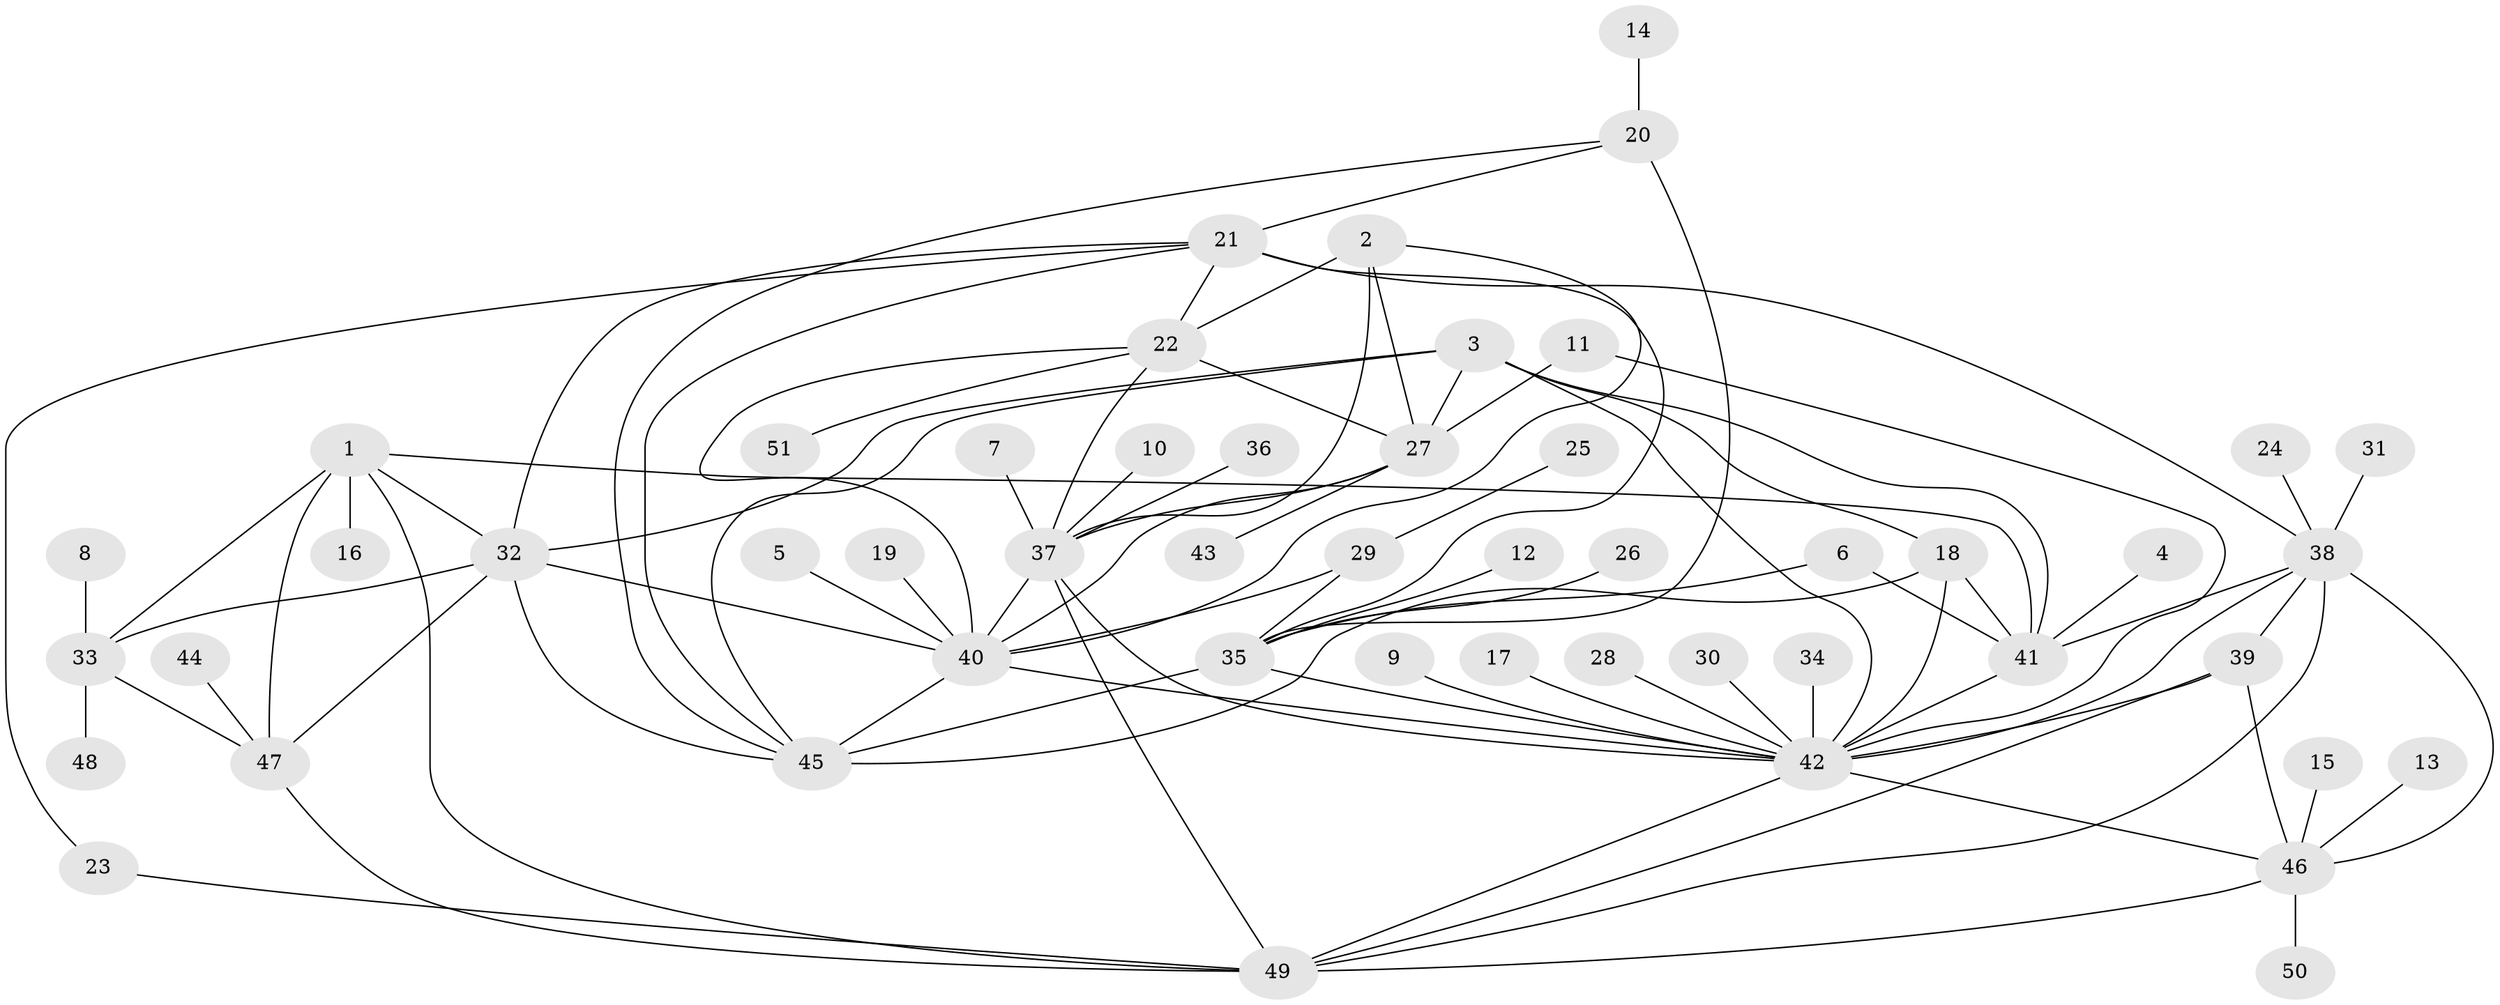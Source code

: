 // original degree distribution, {7: 0.0392156862745098, 9: 0.0392156862745098, 6: 0.0392156862745098, 10: 0.0392156862745098, 8: 0.049019607843137254, 4: 0.0196078431372549, 11: 0.00980392156862745, 5: 0.00980392156862745, 2: 0.20588235294117646, 1: 0.5, 3: 0.049019607843137254}
// Generated by graph-tools (version 1.1) at 2025/26/03/09/25 03:26:39]
// undirected, 51 vertices, 90 edges
graph export_dot {
graph [start="1"]
  node [color=gray90,style=filled];
  1;
  2;
  3;
  4;
  5;
  6;
  7;
  8;
  9;
  10;
  11;
  12;
  13;
  14;
  15;
  16;
  17;
  18;
  19;
  20;
  21;
  22;
  23;
  24;
  25;
  26;
  27;
  28;
  29;
  30;
  31;
  32;
  33;
  34;
  35;
  36;
  37;
  38;
  39;
  40;
  41;
  42;
  43;
  44;
  45;
  46;
  47;
  48;
  49;
  50;
  51;
  1 -- 16 [weight=1.0];
  1 -- 32 [weight=2.0];
  1 -- 33 [weight=2.0];
  1 -- 41 [weight=1.0];
  1 -- 47 [weight=2.0];
  1 -- 49 [weight=1.0];
  2 -- 22 [weight=1.0];
  2 -- 27 [weight=1.0];
  2 -- 37 [weight=1.0];
  2 -- 40 [weight=1.0];
  3 -- 18 [weight=2.0];
  3 -- 27 [weight=1.0];
  3 -- 32 [weight=1.0];
  3 -- 41 [weight=2.0];
  3 -- 42 [weight=2.0];
  3 -- 45 [weight=1.0];
  4 -- 41 [weight=1.0];
  5 -- 40 [weight=1.0];
  6 -- 35 [weight=1.0];
  6 -- 41 [weight=1.0];
  7 -- 37 [weight=1.0];
  8 -- 33 [weight=1.0];
  9 -- 42 [weight=1.0];
  10 -- 37 [weight=1.0];
  11 -- 27 [weight=1.0];
  11 -- 42 [weight=1.0];
  12 -- 35 [weight=1.0];
  13 -- 46 [weight=1.0];
  14 -- 20 [weight=1.0];
  15 -- 46 [weight=1.0];
  17 -- 42 [weight=1.0];
  18 -- 41 [weight=1.0];
  18 -- 42 [weight=1.0];
  18 -- 45 [weight=1.0];
  19 -- 40 [weight=1.0];
  20 -- 21 [weight=1.0];
  20 -- 35 [weight=2.0];
  20 -- 45 [weight=1.0];
  21 -- 22 [weight=1.0];
  21 -- 23 [weight=1.0];
  21 -- 32 [weight=1.0];
  21 -- 35 [weight=2.0];
  21 -- 38 [weight=1.0];
  21 -- 45 [weight=1.0];
  22 -- 27 [weight=1.0];
  22 -- 37 [weight=1.0];
  22 -- 40 [weight=1.0];
  22 -- 51 [weight=1.0];
  23 -- 49 [weight=1.0];
  24 -- 38 [weight=1.0];
  25 -- 29 [weight=1.0];
  26 -- 35 [weight=1.0];
  27 -- 37 [weight=1.0];
  27 -- 40 [weight=1.0];
  27 -- 43 [weight=1.0];
  28 -- 42 [weight=1.0];
  29 -- 35 [weight=1.0];
  29 -- 40 [weight=1.0];
  30 -- 42 [weight=1.0];
  31 -- 38 [weight=1.0];
  32 -- 33 [weight=1.0];
  32 -- 40 [weight=1.0];
  32 -- 45 [weight=1.0];
  32 -- 47 [weight=1.0];
  33 -- 47 [weight=1.0];
  33 -- 48 [weight=1.0];
  34 -- 42 [weight=1.0];
  35 -- 42 [weight=1.0];
  35 -- 45 [weight=2.0];
  36 -- 37 [weight=1.0];
  37 -- 40 [weight=1.0];
  37 -- 42 [weight=1.0];
  37 -- 49 [weight=1.0];
  38 -- 39 [weight=1.0];
  38 -- 41 [weight=1.0];
  38 -- 42 [weight=1.0];
  38 -- 46 [weight=1.0];
  38 -- 49 [weight=1.0];
  39 -- 42 [weight=1.0];
  39 -- 46 [weight=1.0];
  39 -- 49 [weight=1.0];
  40 -- 42 [weight=1.0];
  40 -- 45 [weight=1.0];
  41 -- 42 [weight=1.0];
  42 -- 46 [weight=1.0];
  42 -- 49 [weight=1.0];
  44 -- 47 [weight=1.0];
  46 -- 49 [weight=1.0];
  46 -- 50 [weight=1.0];
  47 -- 49 [weight=1.0];
}
